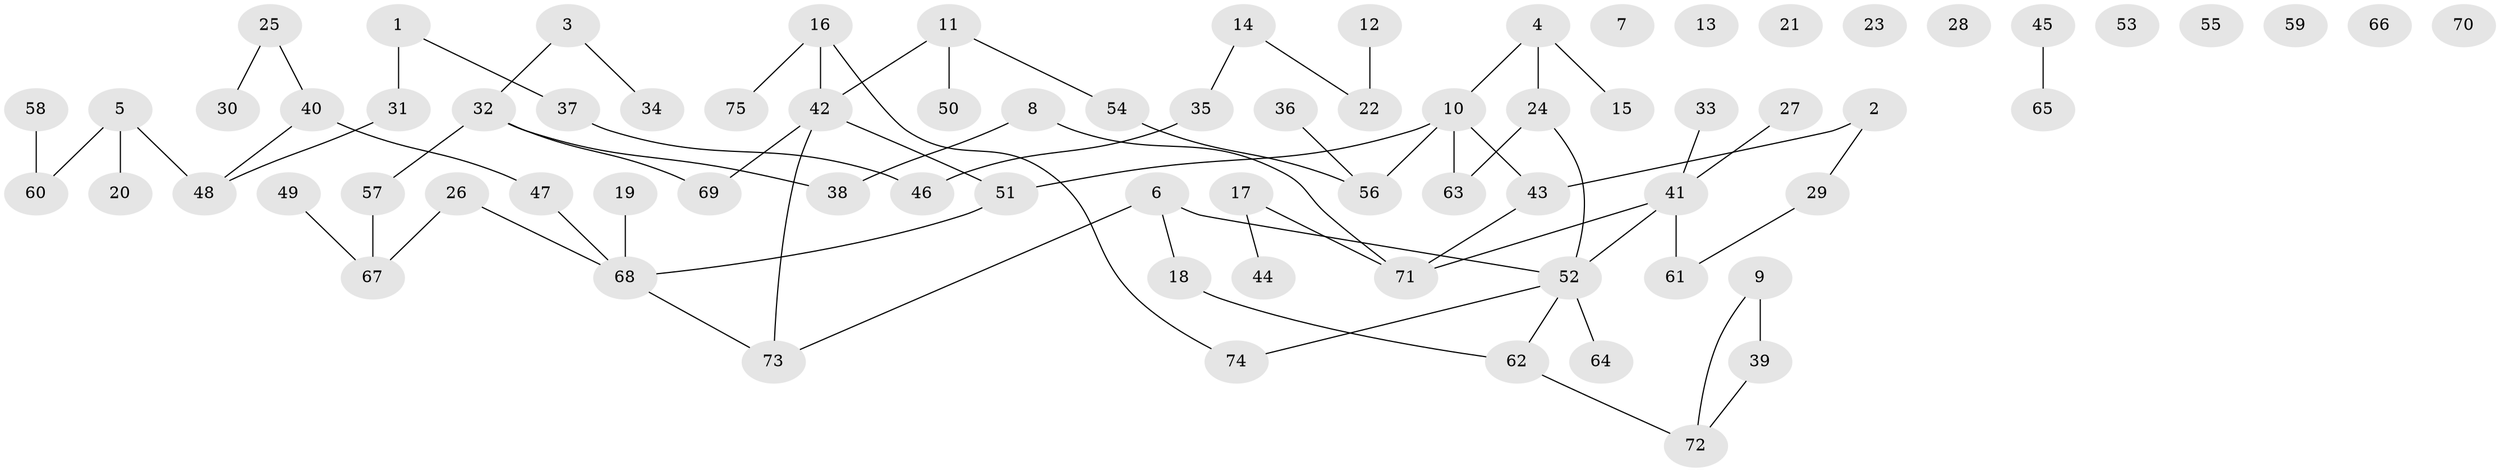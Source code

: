 // coarse degree distribution, {5: 0.027777777777777776, 2: 0.3611111111111111, 1: 0.25, 4: 0.1388888888888889, 3: 0.16666666666666666, 6: 0.05555555555555555}
// Generated by graph-tools (version 1.1) at 2025/35/03/04/25 23:35:55]
// undirected, 75 vertices, 74 edges
graph export_dot {
  node [color=gray90,style=filled];
  1;
  2;
  3;
  4;
  5;
  6;
  7;
  8;
  9;
  10;
  11;
  12;
  13;
  14;
  15;
  16;
  17;
  18;
  19;
  20;
  21;
  22;
  23;
  24;
  25;
  26;
  27;
  28;
  29;
  30;
  31;
  32;
  33;
  34;
  35;
  36;
  37;
  38;
  39;
  40;
  41;
  42;
  43;
  44;
  45;
  46;
  47;
  48;
  49;
  50;
  51;
  52;
  53;
  54;
  55;
  56;
  57;
  58;
  59;
  60;
  61;
  62;
  63;
  64;
  65;
  66;
  67;
  68;
  69;
  70;
  71;
  72;
  73;
  74;
  75;
  1 -- 31;
  1 -- 37;
  2 -- 29;
  2 -- 43;
  3 -- 32;
  3 -- 34;
  4 -- 10;
  4 -- 15;
  4 -- 24;
  5 -- 20;
  5 -- 48;
  5 -- 60;
  6 -- 18;
  6 -- 52;
  6 -- 73;
  8 -- 38;
  8 -- 71;
  9 -- 39;
  9 -- 72;
  10 -- 43;
  10 -- 51;
  10 -- 56;
  10 -- 63;
  11 -- 42;
  11 -- 50;
  11 -- 54;
  12 -- 22;
  14 -- 22;
  14 -- 35;
  16 -- 42;
  16 -- 74;
  16 -- 75;
  17 -- 44;
  17 -- 71;
  18 -- 62;
  19 -- 68;
  24 -- 52;
  24 -- 63;
  25 -- 30;
  25 -- 40;
  26 -- 67;
  26 -- 68;
  27 -- 41;
  29 -- 61;
  31 -- 48;
  32 -- 38;
  32 -- 57;
  32 -- 69;
  33 -- 41;
  35 -- 46;
  36 -- 56;
  37 -- 46;
  39 -- 72;
  40 -- 47;
  40 -- 48;
  41 -- 52;
  41 -- 61;
  41 -- 71;
  42 -- 51;
  42 -- 69;
  42 -- 73;
  43 -- 71;
  45 -- 65;
  47 -- 68;
  49 -- 67;
  51 -- 68;
  52 -- 62;
  52 -- 64;
  52 -- 74;
  54 -- 56;
  57 -- 67;
  58 -- 60;
  62 -- 72;
  68 -- 73;
}
